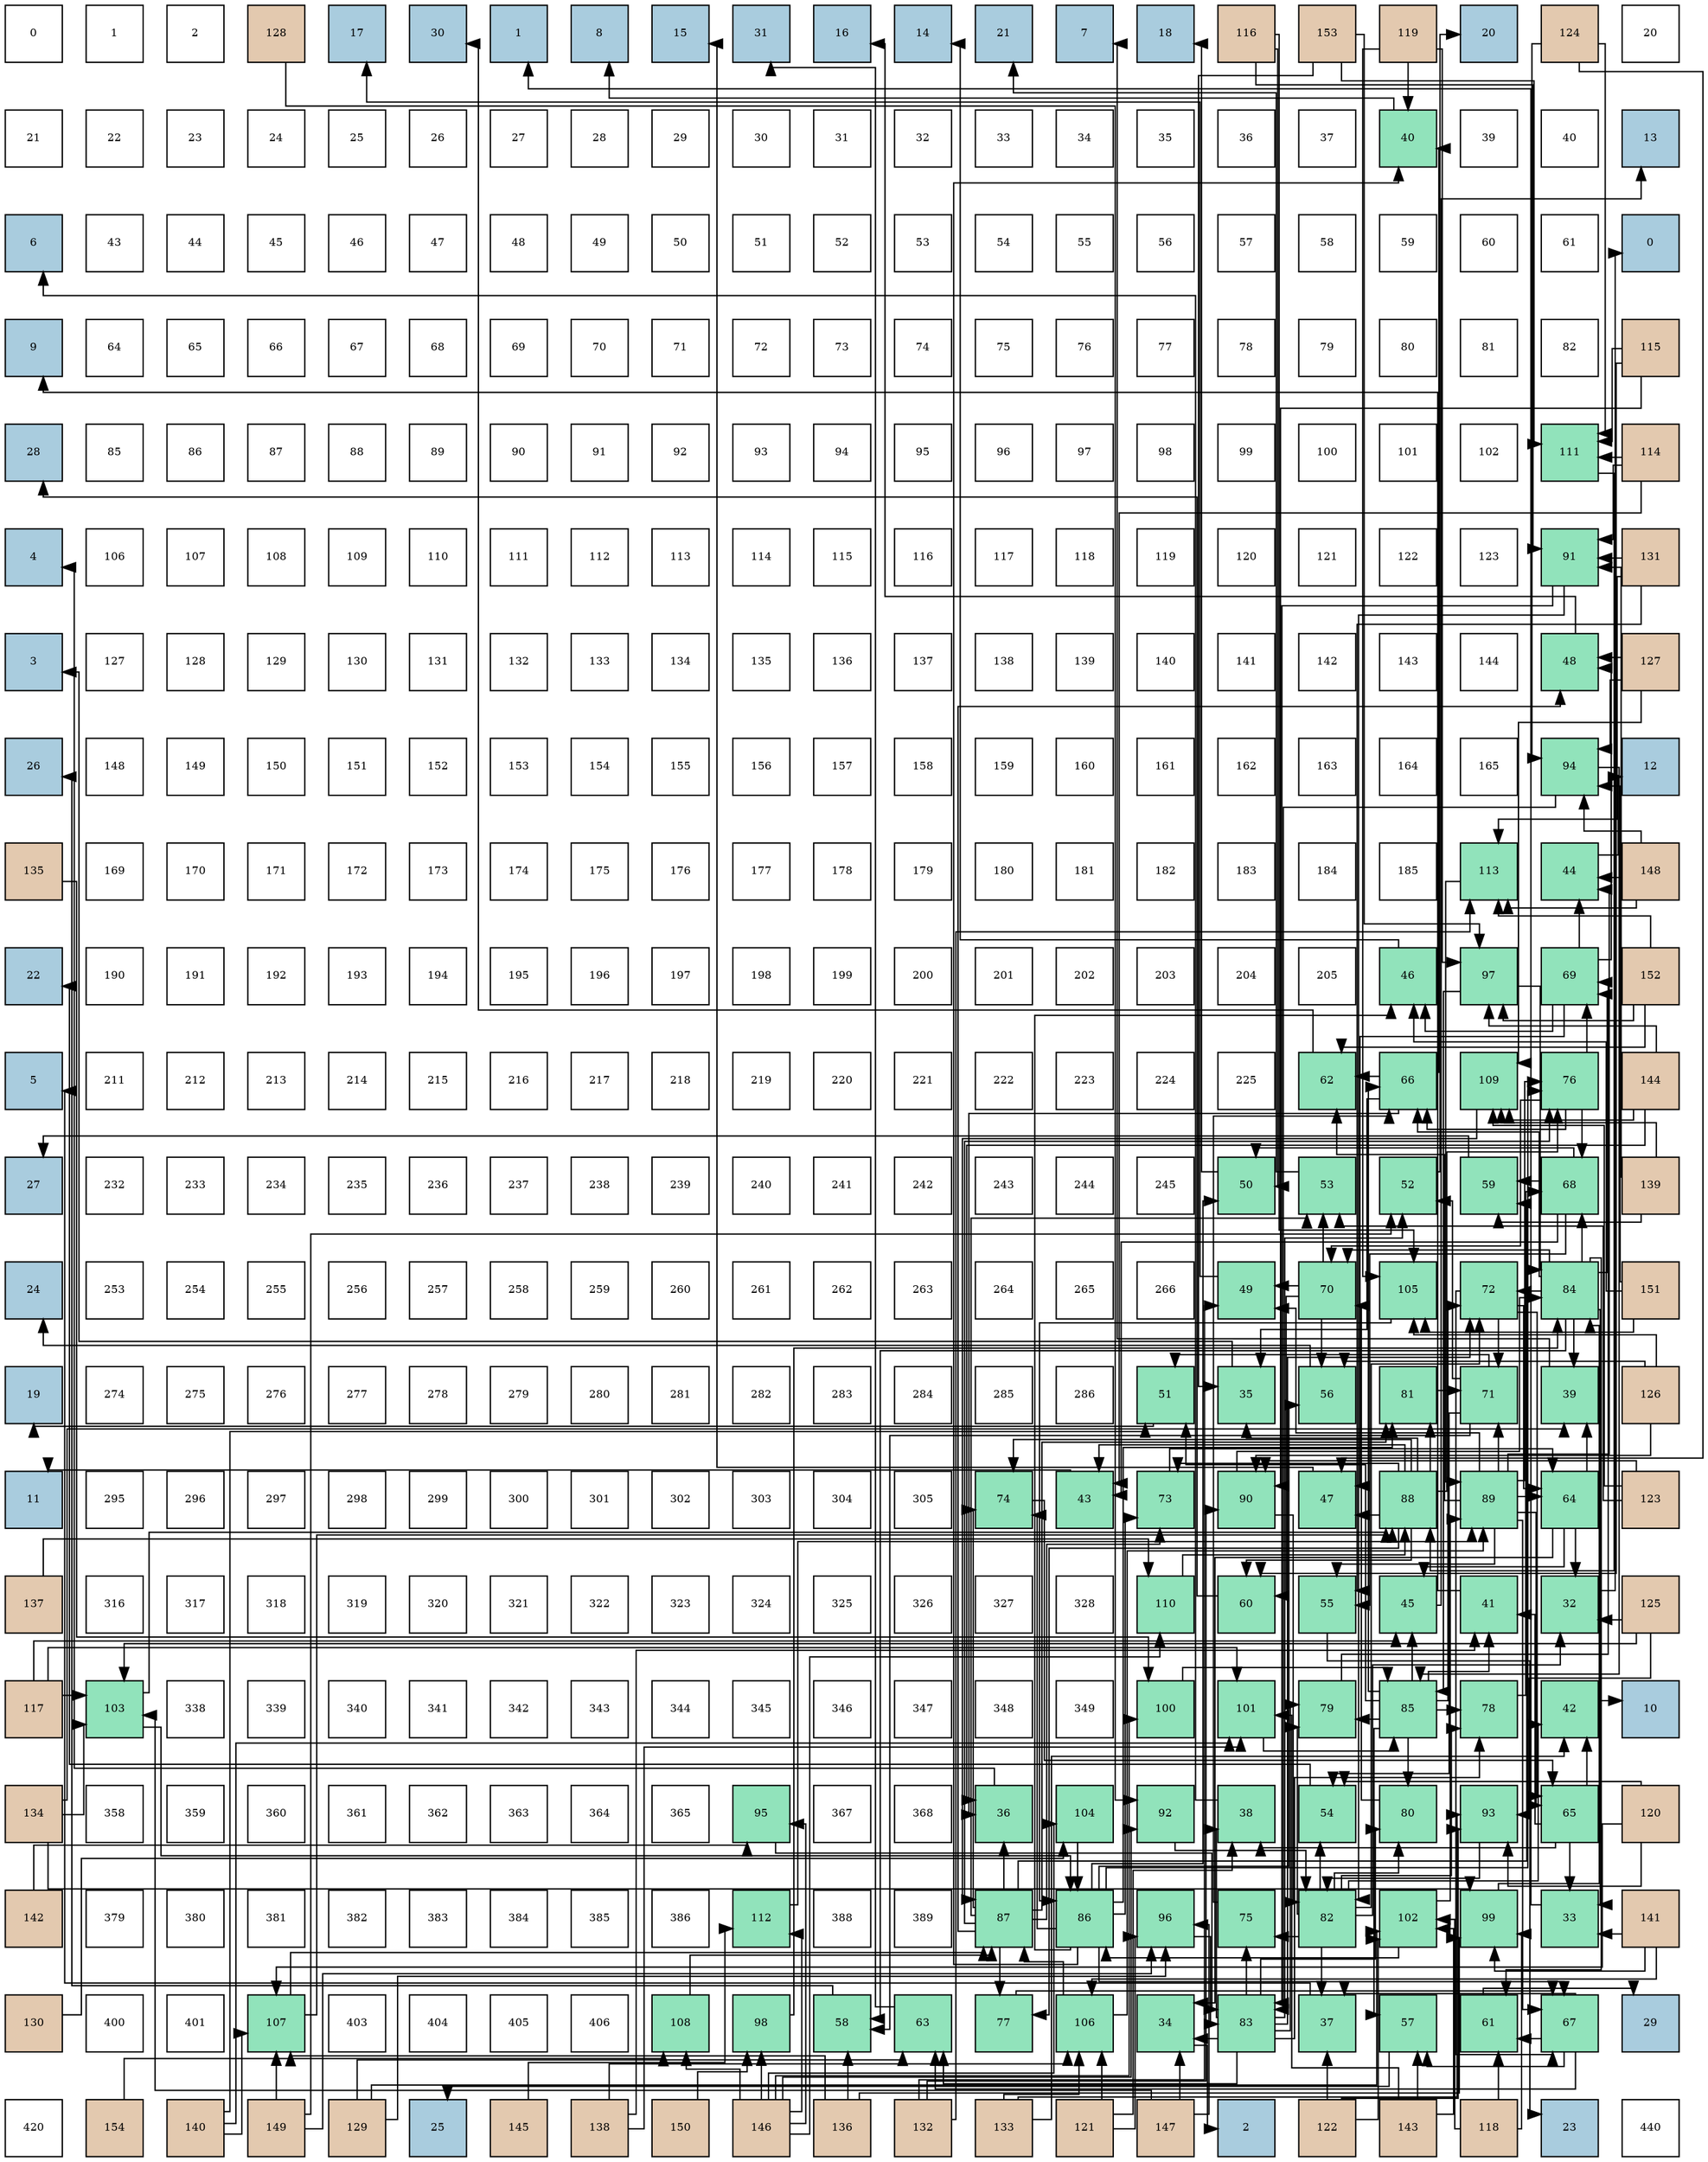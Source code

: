 digraph layout{
 rankdir=TB;
 splines=ortho;
 node [style=filled shape=square fixedsize=true width=0.6];
0[label="0", fontsize=8, fillcolor="#ffffff"];
1[label="1", fontsize=8, fillcolor="#ffffff"];
2[label="2", fontsize=8, fillcolor="#ffffff"];
3[label="128", fontsize=8, fillcolor="#e3c9af"];
4[label="17", fontsize=8, fillcolor="#a9ccde"];
5[label="30", fontsize=8, fillcolor="#a9ccde"];
6[label="1", fontsize=8, fillcolor="#a9ccde"];
7[label="8", fontsize=8, fillcolor="#a9ccde"];
8[label="15", fontsize=8, fillcolor="#a9ccde"];
9[label="31", fontsize=8, fillcolor="#a9ccde"];
10[label="16", fontsize=8, fillcolor="#a9ccde"];
11[label="14", fontsize=8, fillcolor="#a9ccde"];
12[label="21", fontsize=8, fillcolor="#a9ccde"];
13[label="7", fontsize=8, fillcolor="#a9ccde"];
14[label="18", fontsize=8, fillcolor="#a9ccde"];
15[label="116", fontsize=8, fillcolor="#e3c9af"];
16[label="153", fontsize=8, fillcolor="#e3c9af"];
17[label="119", fontsize=8, fillcolor="#e3c9af"];
18[label="20", fontsize=8, fillcolor="#a9ccde"];
19[label="124", fontsize=8, fillcolor="#e3c9af"];
20[label="20", fontsize=8, fillcolor="#ffffff"];
21[label="21", fontsize=8, fillcolor="#ffffff"];
22[label="22", fontsize=8, fillcolor="#ffffff"];
23[label="23", fontsize=8, fillcolor="#ffffff"];
24[label="24", fontsize=8, fillcolor="#ffffff"];
25[label="25", fontsize=8, fillcolor="#ffffff"];
26[label="26", fontsize=8, fillcolor="#ffffff"];
27[label="27", fontsize=8, fillcolor="#ffffff"];
28[label="28", fontsize=8, fillcolor="#ffffff"];
29[label="29", fontsize=8, fillcolor="#ffffff"];
30[label="30", fontsize=8, fillcolor="#ffffff"];
31[label="31", fontsize=8, fillcolor="#ffffff"];
32[label="32", fontsize=8, fillcolor="#ffffff"];
33[label="33", fontsize=8, fillcolor="#ffffff"];
34[label="34", fontsize=8, fillcolor="#ffffff"];
35[label="35", fontsize=8, fillcolor="#ffffff"];
36[label="36", fontsize=8, fillcolor="#ffffff"];
37[label="37", fontsize=8, fillcolor="#ffffff"];
38[label="40", fontsize=8, fillcolor="#91e3bb"];
39[label="39", fontsize=8, fillcolor="#ffffff"];
40[label="40", fontsize=8, fillcolor="#ffffff"];
41[label="13", fontsize=8, fillcolor="#a9ccde"];
42[label="6", fontsize=8, fillcolor="#a9ccde"];
43[label="43", fontsize=8, fillcolor="#ffffff"];
44[label="44", fontsize=8, fillcolor="#ffffff"];
45[label="45", fontsize=8, fillcolor="#ffffff"];
46[label="46", fontsize=8, fillcolor="#ffffff"];
47[label="47", fontsize=8, fillcolor="#ffffff"];
48[label="48", fontsize=8, fillcolor="#ffffff"];
49[label="49", fontsize=8, fillcolor="#ffffff"];
50[label="50", fontsize=8, fillcolor="#ffffff"];
51[label="51", fontsize=8, fillcolor="#ffffff"];
52[label="52", fontsize=8, fillcolor="#ffffff"];
53[label="53", fontsize=8, fillcolor="#ffffff"];
54[label="54", fontsize=8, fillcolor="#ffffff"];
55[label="55", fontsize=8, fillcolor="#ffffff"];
56[label="56", fontsize=8, fillcolor="#ffffff"];
57[label="57", fontsize=8, fillcolor="#ffffff"];
58[label="58", fontsize=8, fillcolor="#ffffff"];
59[label="59", fontsize=8, fillcolor="#ffffff"];
60[label="60", fontsize=8, fillcolor="#ffffff"];
61[label="61", fontsize=8, fillcolor="#ffffff"];
62[label="0", fontsize=8, fillcolor="#a9ccde"];
63[label="9", fontsize=8, fillcolor="#a9ccde"];
64[label="64", fontsize=8, fillcolor="#ffffff"];
65[label="65", fontsize=8, fillcolor="#ffffff"];
66[label="66", fontsize=8, fillcolor="#ffffff"];
67[label="67", fontsize=8, fillcolor="#ffffff"];
68[label="68", fontsize=8, fillcolor="#ffffff"];
69[label="69", fontsize=8, fillcolor="#ffffff"];
70[label="70", fontsize=8, fillcolor="#ffffff"];
71[label="71", fontsize=8, fillcolor="#ffffff"];
72[label="72", fontsize=8, fillcolor="#ffffff"];
73[label="73", fontsize=8, fillcolor="#ffffff"];
74[label="74", fontsize=8, fillcolor="#ffffff"];
75[label="75", fontsize=8, fillcolor="#ffffff"];
76[label="76", fontsize=8, fillcolor="#ffffff"];
77[label="77", fontsize=8, fillcolor="#ffffff"];
78[label="78", fontsize=8, fillcolor="#ffffff"];
79[label="79", fontsize=8, fillcolor="#ffffff"];
80[label="80", fontsize=8, fillcolor="#ffffff"];
81[label="81", fontsize=8, fillcolor="#ffffff"];
82[label="82", fontsize=8, fillcolor="#ffffff"];
83[label="115", fontsize=8, fillcolor="#e3c9af"];
84[label="28", fontsize=8, fillcolor="#a9ccde"];
85[label="85", fontsize=8, fillcolor="#ffffff"];
86[label="86", fontsize=8, fillcolor="#ffffff"];
87[label="87", fontsize=8, fillcolor="#ffffff"];
88[label="88", fontsize=8, fillcolor="#ffffff"];
89[label="89", fontsize=8, fillcolor="#ffffff"];
90[label="90", fontsize=8, fillcolor="#ffffff"];
91[label="91", fontsize=8, fillcolor="#ffffff"];
92[label="92", fontsize=8, fillcolor="#ffffff"];
93[label="93", fontsize=8, fillcolor="#ffffff"];
94[label="94", fontsize=8, fillcolor="#ffffff"];
95[label="95", fontsize=8, fillcolor="#ffffff"];
96[label="96", fontsize=8, fillcolor="#ffffff"];
97[label="97", fontsize=8, fillcolor="#ffffff"];
98[label="98", fontsize=8, fillcolor="#ffffff"];
99[label="99", fontsize=8, fillcolor="#ffffff"];
100[label="100", fontsize=8, fillcolor="#ffffff"];
101[label="101", fontsize=8, fillcolor="#ffffff"];
102[label="102", fontsize=8, fillcolor="#ffffff"];
103[label="111", fontsize=8, fillcolor="#91e3bb"];
104[label="114", fontsize=8, fillcolor="#e3c9af"];
105[label="4", fontsize=8, fillcolor="#a9ccde"];
106[label="106", fontsize=8, fillcolor="#ffffff"];
107[label="107", fontsize=8, fillcolor="#ffffff"];
108[label="108", fontsize=8, fillcolor="#ffffff"];
109[label="109", fontsize=8, fillcolor="#ffffff"];
110[label="110", fontsize=8, fillcolor="#ffffff"];
111[label="111", fontsize=8, fillcolor="#ffffff"];
112[label="112", fontsize=8, fillcolor="#ffffff"];
113[label="113", fontsize=8, fillcolor="#ffffff"];
114[label="114", fontsize=8, fillcolor="#ffffff"];
115[label="115", fontsize=8, fillcolor="#ffffff"];
116[label="116", fontsize=8, fillcolor="#ffffff"];
117[label="117", fontsize=8, fillcolor="#ffffff"];
118[label="118", fontsize=8, fillcolor="#ffffff"];
119[label="119", fontsize=8, fillcolor="#ffffff"];
120[label="120", fontsize=8, fillcolor="#ffffff"];
121[label="121", fontsize=8, fillcolor="#ffffff"];
122[label="122", fontsize=8, fillcolor="#ffffff"];
123[label="123", fontsize=8, fillcolor="#ffffff"];
124[label="91", fontsize=8, fillcolor="#91e3bb"];
125[label="131", fontsize=8, fillcolor="#e3c9af"];
126[label="3", fontsize=8, fillcolor="#a9ccde"];
127[label="127", fontsize=8, fillcolor="#ffffff"];
128[label="128", fontsize=8, fillcolor="#ffffff"];
129[label="129", fontsize=8, fillcolor="#ffffff"];
130[label="130", fontsize=8, fillcolor="#ffffff"];
131[label="131", fontsize=8, fillcolor="#ffffff"];
132[label="132", fontsize=8, fillcolor="#ffffff"];
133[label="133", fontsize=8, fillcolor="#ffffff"];
134[label="134", fontsize=8, fillcolor="#ffffff"];
135[label="135", fontsize=8, fillcolor="#ffffff"];
136[label="136", fontsize=8, fillcolor="#ffffff"];
137[label="137", fontsize=8, fillcolor="#ffffff"];
138[label="138", fontsize=8, fillcolor="#ffffff"];
139[label="139", fontsize=8, fillcolor="#ffffff"];
140[label="140", fontsize=8, fillcolor="#ffffff"];
141[label="141", fontsize=8, fillcolor="#ffffff"];
142[label="142", fontsize=8, fillcolor="#ffffff"];
143[label="143", fontsize=8, fillcolor="#ffffff"];
144[label="144", fontsize=8, fillcolor="#ffffff"];
145[label="48", fontsize=8, fillcolor="#91e3bb"];
146[label="127", fontsize=8, fillcolor="#e3c9af"];
147[label="26", fontsize=8, fillcolor="#a9ccde"];
148[label="148", fontsize=8, fillcolor="#ffffff"];
149[label="149", fontsize=8, fillcolor="#ffffff"];
150[label="150", fontsize=8, fillcolor="#ffffff"];
151[label="151", fontsize=8, fillcolor="#ffffff"];
152[label="152", fontsize=8, fillcolor="#ffffff"];
153[label="153", fontsize=8, fillcolor="#ffffff"];
154[label="154", fontsize=8, fillcolor="#ffffff"];
155[label="155", fontsize=8, fillcolor="#ffffff"];
156[label="156", fontsize=8, fillcolor="#ffffff"];
157[label="157", fontsize=8, fillcolor="#ffffff"];
158[label="158", fontsize=8, fillcolor="#ffffff"];
159[label="159", fontsize=8, fillcolor="#ffffff"];
160[label="160", fontsize=8, fillcolor="#ffffff"];
161[label="161", fontsize=8, fillcolor="#ffffff"];
162[label="162", fontsize=8, fillcolor="#ffffff"];
163[label="163", fontsize=8, fillcolor="#ffffff"];
164[label="164", fontsize=8, fillcolor="#ffffff"];
165[label="165", fontsize=8, fillcolor="#ffffff"];
166[label="94", fontsize=8, fillcolor="#91e3bb"];
167[label="12", fontsize=8, fillcolor="#a9ccde"];
168[label="135", fontsize=8, fillcolor="#e3c9af"];
169[label="169", fontsize=8, fillcolor="#ffffff"];
170[label="170", fontsize=8, fillcolor="#ffffff"];
171[label="171", fontsize=8, fillcolor="#ffffff"];
172[label="172", fontsize=8, fillcolor="#ffffff"];
173[label="173", fontsize=8, fillcolor="#ffffff"];
174[label="174", fontsize=8, fillcolor="#ffffff"];
175[label="175", fontsize=8, fillcolor="#ffffff"];
176[label="176", fontsize=8, fillcolor="#ffffff"];
177[label="177", fontsize=8, fillcolor="#ffffff"];
178[label="178", fontsize=8, fillcolor="#ffffff"];
179[label="179", fontsize=8, fillcolor="#ffffff"];
180[label="180", fontsize=8, fillcolor="#ffffff"];
181[label="181", fontsize=8, fillcolor="#ffffff"];
182[label="182", fontsize=8, fillcolor="#ffffff"];
183[label="183", fontsize=8, fillcolor="#ffffff"];
184[label="184", fontsize=8, fillcolor="#ffffff"];
185[label="185", fontsize=8, fillcolor="#ffffff"];
186[label="113", fontsize=8, fillcolor="#91e3bb"];
187[label="44", fontsize=8, fillcolor="#91e3bb"];
188[label="148", fontsize=8, fillcolor="#e3c9af"];
189[label="22", fontsize=8, fillcolor="#a9ccde"];
190[label="190", fontsize=8, fillcolor="#ffffff"];
191[label="191", fontsize=8, fillcolor="#ffffff"];
192[label="192", fontsize=8, fillcolor="#ffffff"];
193[label="193", fontsize=8, fillcolor="#ffffff"];
194[label="194", fontsize=8, fillcolor="#ffffff"];
195[label="195", fontsize=8, fillcolor="#ffffff"];
196[label="196", fontsize=8, fillcolor="#ffffff"];
197[label="197", fontsize=8, fillcolor="#ffffff"];
198[label="198", fontsize=8, fillcolor="#ffffff"];
199[label="199", fontsize=8, fillcolor="#ffffff"];
200[label="200", fontsize=8, fillcolor="#ffffff"];
201[label="201", fontsize=8, fillcolor="#ffffff"];
202[label="202", fontsize=8, fillcolor="#ffffff"];
203[label="203", fontsize=8, fillcolor="#ffffff"];
204[label="204", fontsize=8, fillcolor="#ffffff"];
205[label="205", fontsize=8, fillcolor="#ffffff"];
206[label="46", fontsize=8, fillcolor="#91e3bb"];
207[label="97", fontsize=8, fillcolor="#91e3bb"];
208[label="69", fontsize=8, fillcolor="#91e3bb"];
209[label="152", fontsize=8, fillcolor="#e3c9af"];
210[label="5", fontsize=8, fillcolor="#a9ccde"];
211[label="211", fontsize=8, fillcolor="#ffffff"];
212[label="212", fontsize=8, fillcolor="#ffffff"];
213[label="213", fontsize=8, fillcolor="#ffffff"];
214[label="214", fontsize=8, fillcolor="#ffffff"];
215[label="215", fontsize=8, fillcolor="#ffffff"];
216[label="216", fontsize=8, fillcolor="#ffffff"];
217[label="217", fontsize=8, fillcolor="#ffffff"];
218[label="218", fontsize=8, fillcolor="#ffffff"];
219[label="219", fontsize=8, fillcolor="#ffffff"];
220[label="220", fontsize=8, fillcolor="#ffffff"];
221[label="221", fontsize=8, fillcolor="#ffffff"];
222[label="222", fontsize=8, fillcolor="#ffffff"];
223[label="223", fontsize=8, fillcolor="#ffffff"];
224[label="224", fontsize=8, fillcolor="#ffffff"];
225[label="225", fontsize=8, fillcolor="#ffffff"];
226[label="62", fontsize=8, fillcolor="#91e3bb"];
227[label="66", fontsize=8, fillcolor="#91e3bb"];
228[label="109", fontsize=8, fillcolor="#91e3bb"];
229[label="76", fontsize=8, fillcolor="#91e3bb"];
230[label="144", fontsize=8, fillcolor="#e3c9af"];
231[label="27", fontsize=8, fillcolor="#a9ccde"];
232[label="232", fontsize=8, fillcolor="#ffffff"];
233[label="233", fontsize=8, fillcolor="#ffffff"];
234[label="234", fontsize=8, fillcolor="#ffffff"];
235[label="235", fontsize=8, fillcolor="#ffffff"];
236[label="236", fontsize=8, fillcolor="#ffffff"];
237[label="237", fontsize=8, fillcolor="#ffffff"];
238[label="238", fontsize=8, fillcolor="#ffffff"];
239[label="239", fontsize=8, fillcolor="#ffffff"];
240[label="240", fontsize=8, fillcolor="#ffffff"];
241[label="241", fontsize=8, fillcolor="#ffffff"];
242[label="242", fontsize=8, fillcolor="#ffffff"];
243[label="243", fontsize=8, fillcolor="#ffffff"];
244[label="244", fontsize=8, fillcolor="#ffffff"];
245[label="245", fontsize=8, fillcolor="#ffffff"];
246[label="50", fontsize=8, fillcolor="#91e3bb"];
247[label="53", fontsize=8, fillcolor="#91e3bb"];
248[label="52", fontsize=8, fillcolor="#91e3bb"];
249[label="59", fontsize=8, fillcolor="#91e3bb"];
250[label="68", fontsize=8, fillcolor="#91e3bb"];
251[label="139", fontsize=8, fillcolor="#e3c9af"];
252[label="24", fontsize=8, fillcolor="#a9ccde"];
253[label="253", fontsize=8, fillcolor="#ffffff"];
254[label="254", fontsize=8, fillcolor="#ffffff"];
255[label="255", fontsize=8, fillcolor="#ffffff"];
256[label="256", fontsize=8, fillcolor="#ffffff"];
257[label="257", fontsize=8, fillcolor="#ffffff"];
258[label="258", fontsize=8, fillcolor="#ffffff"];
259[label="259", fontsize=8, fillcolor="#ffffff"];
260[label="260", fontsize=8, fillcolor="#ffffff"];
261[label="261", fontsize=8, fillcolor="#ffffff"];
262[label="262", fontsize=8, fillcolor="#ffffff"];
263[label="263", fontsize=8, fillcolor="#ffffff"];
264[label="264", fontsize=8, fillcolor="#ffffff"];
265[label="265", fontsize=8, fillcolor="#ffffff"];
266[label="266", fontsize=8, fillcolor="#ffffff"];
267[label="49", fontsize=8, fillcolor="#91e3bb"];
268[label="70", fontsize=8, fillcolor="#91e3bb"];
269[label="105", fontsize=8, fillcolor="#91e3bb"];
270[label="72", fontsize=8, fillcolor="#91e3bb"];
271[label="84", fontsize=8, fillcolor="#91e3bb"];
272[label="151", fontsize=8, fillcolor="#e3c9af"];
273[label="19", fontsize=8, fillcolor="#a9ccde"];
274[label="274", fontsize=8, fillcolor="#ffffff"];
275[label="275", fontsize=8, fillcolor="#ffffff"];
276[label="276", fontsize=8, fillcolor="#ffffff"];
277[label="277", fontsize=8, fillcolor="#ffffff"];
278[label="278", fontsize=8, fillcolor="#ffffff"];
279[label="279", fontsize=8, fillcolor="#ffffff"];
280[label="280", fontsize=8, fillcolor="#ffffff"];
281[label="281", fontsize=8, fillcolor="#ffffff"];
282[label="282", fontsize=8, fillcolor="#ffffff"];
283[label="283", fontsize=8, fillcolor="#ffffff"];
284[label="284", fontsize=8, fillcolor="#ffffff"];
285[label="285", fontsize=8, fillcolor="#ffffff"];
286[label="286", fontsize=8, fillcolor="#ffffff"];
287[label="51", fontsize=8, fillcolor="#91e3bb"];
288[label="35", fontsize=8, fillcolor="#91e3bb"];
289[label="56", fontsize=8, fillcolor="#91e3bb"];
290[label="81", fontsize=8, fillcolor="#91e3bb"];
291[label="71", fontsize=8, fillcolor="#91e3bb"];
292[label="39", fontsize=8, fillcolor="#91e3bb"];
293[label="126", fontsize=8, fillcolor="#e3c9af"];
294[label="11", fontsize=8, fillcolor="#a9ccde"];
295[label="295", fontsize=8, fillcolor="#ffffff"];
296[label="296", fontsize=8, fillcolor="#ffffff"];
297[label="297", fontsize=8, fillcolor="#ffffff"];
298[label="298", fontsize=8, fillcolor="#ffffff"];
299[label="299", fontsize=8, fillcolor="#ffffff"];
300[label="300", fontsize=8, fillcolor="#ffffff"];
301[label="301", fontsize=8, fillcolor="#ffffff"];
302[label="302", fontsize=8, fillcolor="#ffffff"];
303[label="303", fontsize=8, fillcolor="#ffffff"];
304[label="304", fontsize=8, fillcolor="#ffffff"];
305[label="305", fontsize=8, fillcolor="#ffffff"];
306[label="74", fontsize=8, fillcolor="#91e3bb"];
307[label="43", fontsize=8, fillcolor="#91e3bb"];
308[label="73", fontsize=8, fillcolor="#91e3bb"];
309[label="90", fontsize=8, fillcolor="#91e3bb"];
310[label="47", fontsize=8, fillcolor="#91e3bb"];
311[label="88", fontsize=8, fillcolor="#91e3bb"];
312[label="89", fontsize=8, fillcolor="#91e3bb"];
313[label="64", fontsize=8, fillcolor="#91e3bb"];
314[label="123", fontsize=8, fillcolor="#e3c9af"];
315[label="137", fontsize=8, fillcolor="#e3c9af"];
316[label="316", fontsize=8, fillcolor="#ffffff"];
317[label="317", fontsize=8, fillcolor="#ffffff"];
318[label="318", fontsize=8, fillcolor="#ffffff"];
319[label="319", fontsize=8, fillcolor="#ffffff"];
320[label="320", fontsize=8, fillcolor="#ffffff"];
321[label="321", fontsize=8, fillcolor="#ffffff"];
322[label="322", fontsize=8, fillcolor="#ffffff"];
323[label="323", fontsize=8, fillcolor="#ffffff"];
324[label="324", fontsize=8, fillcolor="#ffffff"];
325[label="325", fontsize=8, fillcolor="#ffffff"];
326[label="326", fontsize=8, fillcolor="#ffffff"];
327[label="327", fontsize=8, fillcolor="#ffffff"];
328[label="328", fontsize=8, fillcolor="#ffffff"];
329[label="110", fontsize=8, fillcolor="#91e3bb"];
330[label="60", fontsize=8, fillcolor="#91e3bb"];
331[label="55", fontsize=8, fillcolor="#91e3bb"];
332[label="45", fontsize=8, fillcolor="#91e3bb"];
333[label="41", fontsize=8, fillcolor="#91e3bb"];
334[label="32", fontsize=8, fillcolor="#91e3bb"];
335[label="125", fontsize=8, fillcolor="#e3c9af"];
336[label="117", fontsize=8, fillcolor="#e3c9af"];
337[label="103", fontsize=8, fillcolor="#91e3bb"];
338[label="338", fontsize=8, fillcolor="#ffffff"];
339[label="339", fontsize=8, fillcolor="#ffffff"];
340[label="340", fontsize=8, fillcolor="#ffffff"];
341[label="341", fontsize=8, fillcolor="#ffffff"];
342[label="342", fontsize=8, fillcolor="#ffffff"];
343[label="343", fontsize=8, fillcolor="#ffffff"];
344[label="344", fontsize=8, fillcolor="#ffffff"];
345[label="345", fontsize=8, fillcolor="#ffffff"];
346[label="346", fontsize=8, fillcolor="#ffffff"];
347[label="347", fontsize=8, fillcolor="#ffffff"];
348[label="348", fontsize=8, fillcolor="#ffffff"];
349[label="349", fontsize=8, fillcolor="#ffffff"];
350[label="100", fontsize=8, fillcolor="#91e3bb"];
351[label="101", fontsize=8, fillcolor="#91e3bb"];
352[label="79", fontsize=8, fillcolor="#91e3bb"];
353[label="85", fontsize=8, fillcolor="#91e3bb"];
354[label="78", fontsize=8, fillcolor="#91e3bb"];
355[label="42", fontsize=8, fillcolor="#91e3bb"];
356[label="10", fontsize=8, fillcolor="#a9ccde"];
357[label="134", fontsize=8, fillcolor="#e3c9af"];
358[label="358", fontsize=8, fillcolor="#ffffff"];
359[label="359", fontsize=8, fillcolor="#ffffff"];
360[label="360", fontsize=8, fillcolor="#ffffff"];
361[label="361", fontsize=8, fillcolor="#ffffff"];
362[label="362", fontsize=8, fillcolor="#ffffff"];
363[label="363", fontsize=8, fillcolor="#ffffff"];
364[label="364", fontsize=8, fillcolor="#ffffff"];
365[label="365", fontsize=8, fillcolor="#ffffff"];
366[label="95", fontsize=8, fillcolor="#91e3bb"];
367[label="367", fontsize=8, fillcolor="#ffffff"];
368[label="368", fontsize=8, fillcolor="#ffffff"];
369[label="36", fontsize=8, fillcolor="#91e3bb"];
370[label="104", fontsize=8, fillcolor="#91e3bb"];
371[label="92", fontsize=8, fillcolor="#91e3bb"];
372[label="38", fontsize=8, fillcolor="#91e3bb"];
373[label="54", fontsize=8, fillcolor="#91e3bb"];
374[label="80", fontsize=8, fillcolor="#91e3bb"];
375[label="93", fontsize=8, fillcolor="#91e3bb"];
376[label="65", fontsize=8, fillcolor="#91e3bb"];
377[label="120", fontsize=8, fillcolor="#e3c9af"];
378[label="142", fontsize=8, fillcolor="#e3c9af"];
379[label="379", fontsize=8, fillcolor="#ffffff"];
380[label="380", fontsize=8, fillcolor="#ffffff"];
381[label="381", fontsize=8, fillcolor="#ffffff"];
382[label="382", fontsize=8, fillcolor="#ffffff"];
383[label="383", fontsize=8, fillcolor="#ffffff"];
384[label="384", fontsize=8, fillcolor="#ffffff"];
385[label="385", fontsize=8, fillcolor="#ffffff"];
386[label="386", fontsize=8, fillcolor="#ffffff"];
387[label="112", fontsize=8, fillcolor="#91e3bb"];
388[label="388", fontsize=8, fillcolor="#ffffff"];
389[label="389", fontsize=8, fillcolor="#ffffff"];
390[label="87", fontsize=8, fillcolor="#91e3bb"];
391[label="86", fontsize=8, fillcolor="#91e3bb"];
392[label="96", fontsize=8, fillcolor="#91e3bb"];
393[label="75", fontsize=8, fillcolor="#91e3bb"];
394[label="82", fontsize=8, fillcolor="#91e3bb"];
395[label="102", fontsize=8, fillcolor="#91e3bb"];
396[label="99", fontsize=8, fillcolor="#91e3bb"];
397[label="33", fontsize=8, fillcolor="#91e3bb"];
398[label="141", fontsize=8, fillcolor="#e3c9af"];
399[label="130", fontsize=8, fillcolor="#e3c9af"];
400[label="400", fontsize=8, fillcolor="#ffffff"];
401[label="401", fontsize=8, fillcolor="#ffffff"];
402[label="107", fontsize=8, fillcolor="#91e3bb"];
403[label="403", fontsize=8, fillcolor="#ffffff"];
404[label="404", fontsize=8, fillcolor="#ffffff"];
405[label="405", fontsize=8, fillcolor="#ffffff"];
406[label="406", fontsize=8, fillcolor="#ffffff"];
407[label="108", fontsize=8, fillcolor="#91e3bb"];
408[label="98", fontsize=8, fillcolor="#91e3bb"];
409[label="58", fontsize=8, fillcolor="#91e3bb"];
410[label="63", fontsize=8, fillcolor="#91e3bb"];
411[label="77", fontsize=8, fillcolor="#91e3bb"];
412[label="106", fontsize=8, fillcolor="#91e3bb"];
413[label="34", fontsize=8, fillcolor="#91e3bb"];
414[label="83", fontsize=8, fillcolor="#91e3bb"];
415[label="37", fontsize=8, fillcolor="#91e3bb"];
416[label="57", fontsize=8, fillcolor="#91e3bb"];
417[label="61", fontsize=8, fillcolor="#91e3bb"];
418[label="67", fontsize=8, fillcolor="#91e3bb"];
419[label="29", fontsize=8, fillcolor="#a9ccde"];
420[label="420", fontsize=8, fillcolor="#ffffff"];
421[label="154", fontsize=8, fillcolor="#e3c9af"];
422[label="140", fontsize=8, fillcolor="#e3c9af"];
423[label="149", fontsize=8, fillcolor="#e3c9af"];
424[label="129", fontsize=8, fillcolor="#e3c9af"];
425[label="25", fontsize=8, fillcolor="#a9ccde"];
426[label="145", fontsize=8, fillcolor="#e3c9af"];
427[label="138", fontsize=8, fillcolor="#e3c9af"];
428[label="150", fontsize=8, fillcolor="#e3c9af"];
429[label="146", fontsize=8, fillcolor="#e3c9af"];
430[label="136", fontsize=8, fillcolor="#e3c9af"];
431[label="132", fontsize=8, fillcolor="#e3c9af"];
432[label="133", fontsize=8, fillcolor="#e3c9af"];
433[label="121", fontsize=8, fillcolor="#e3c9af"];
434[label="147", fontsize=8, fillcolor="#e3c9af"];
435[label="2", fontsize=8, fillcolor="#a9ccde"];
436[label="122", fontsize=8, fillcolor="#e3c9af"];
437[label="143", fontsize=8, fillcolor="#e3c9af"];
438[label="118", fontsize=8, fillcolor="#e3c9af"];
439[label="23", fontsize=8, fillcolor="#a9ccde"];
440[label="440", fontsize=8, fillcolor="#ffffff"];
edge [constraint=false, style=vis];334 -> 62;
397 -> 6;
413 -> 435;
288 -> 126;
369 -> 105;
415 -> 210;
372 -> 42;
292 -> 13;
38 -> 7;
333 -> 63;
355 -> 356;
307 -> 294;
187 -> 167;
332 -> 41;
206 -> 11;
310 -> 8;
145 -> 10;
267 -> 4;
246 -> 14;
287 -> 273;
248 -> 18;
247 -> 12;
373 -> 189;
331 -> 439;
289 -> 252;
416 -> 425;
409 -> 147;
249 -> 231;
330 -> 84;
417 -> 419;
226 -> 5;
410 -> 9;
313 -> 334;
313 -> 413;
313 -> 292;
313 -> 332;
376 -> 397;
376 -> 372;
376 -> 333;
376 -> 355;
227 -> 288;
227 -> 369;
227 -> 38;
227 -> 226;
418 -> 415;
418 -> 416;
418 -> 417;
418 -> 410;
250 -> 307;
250 -> 246;
250 -> 331;
250 -> 249;
208 -> 187;
208 -> 206;
208 -> 310;
208 -> 145;
268 -> 267;
268 -> 247;
268 -> 289;
268 -> 330;
291 -> 287;
291 -> 248;
291 -> 373;
291 -> 409;
270 -> 313;
270 -> 376;
270 -> 418;
270 -> 291;
308 -> 313;
306 -> 376;
393 -> 227;
229 -> 227;
229 -> 250;
229 -> 208;
229 -> 268;
411 -> 418;
354 -> 250;
352 -> 208;
374 -> 268;
290 -> 291;
394 -> 334;
394 -> 415;
394 -> 355;
394 -> 373;
394 -> 270;
394 -> 393;
394 -> 354;
394 -> 352;
394 -> 374;
414 -> 413;
414 -> 372;
414 -> 248;
414 -> 410;
414 -> 270;
414 -> 393;
414 -> 354;
414 -> 352;
414 -> 374;
271 -> 397;
271 -> 292;
271 -> 409;
271 -> 417;
271 -> 227;
271 -> 250;
271 -> 208;
271 -> 268;
271 -> 270;
353 -> 333;
353 -> 332;
353 -> 287;
353 -> 416;
353 -> 227;
353 -> 270;
353 -> 354;
353 -> 352;
353 -> 374;
391 -> 38;
391 -> 206;
391 -> 246;
391 -> 289;
391 -> 418;
391 -> 308;
391 -> 306;
391 -> 229;
391 -> 290;
390 -> 369;
390 -> 145;
390 -> 247;
390 -> 249;
390 -> 308;
390 -> 306;
390 -> 229;
390 -> 411;
390 -> 290;
311 -> 288;
311 -> 307;
311 -> 310;
311 -> 330;
311 -> 308;
311 -> 306;
311 -> 229;
311 -> 411;
311 -> 290;
312 -> 187;
312 -> 267;
312 -> 331;
312 -> 226;
312 -> 313;
312 -> 376;
312 -> 418;
312 -> 291;
312 -> 229;
309 -> 394;
309 -> 271;
124 -> 394;
124 -> 414;
371 -> 394;
375 -> 394;
166 -> 414;
166 -> 353;
366 -> 414;
392 -> 414;
207 -> 271;
207 -> 353;
408 -> 271;
396 -> 271;
350 -> 353;
351 -> 353;
395 -> 391;
395 -> 312;
337 -> 391;
337 -> 311;
370 -> 391;
269 -> 391;
412 -> 390;
412 -> 312;
402 -> 390;
402 -> 311;
407 -> 390;
228 -> 390;
329 -> 311;
103 -> 311;
387 -> 312;
186 -> 312;
104 -> 307;
104 -> 124;
104 -> 103;
83 -> 330;
83 -> 309;
83 -> 103;
15 -> 246;
15 -> 124;
15 -> 269;
336 -> 332;
336 -> 351;
336 -> 337;
438 -> 417;
438 -> 396;
438 -> 395;
17 -> 38;
17 -> 207;
17 -> 269;
377 -> 373;
377 -> 375;
377 -> 402;
433 -> 372;
433 -> 392;
433 -> 412;
436 -> 415;
436 -> 375;
436 -> 395;
314 -> 247;
314 -> 309;
314 -> 228;
19 -> 310;
19 -> 166;
19 -> 103;
335 -> 334;
335 -> 375;
335 -> 337;
293 -> 289;
293 -> 309;
293 -> 269;
146 -> 145;
146 -> 166;
146 -> 228;
3 -> 371;
424 -> 410;
424 -> 392;
424 -> 395;
399 -> 370;
125 -> 331;
125 -> 124;
125 -> 186;
431 -> 267;
431 -> 309;
431 -> 186;
432 -> 355;
432 -> 375;
432 -> 412;
357 -> 292;
357 -> 396;
357 -> 337;
168 -> 350;
430 -> 409;
430 -> 396;
430 -> 402;
315 -> 329;
427 -> 333;
427 -> 351;
427 -> 412;
251 -> 249;
251 -> 124;
251 -> 228;
422 -> 287;
422 -> 351;
422 -> 402;
398 -> 397;
398 -> 396;
398 -> 412;
378 -> 366;
437 -> 416;
437 -> 351;
437 -> 395;
230 -> 369;
230 -> 207;
230 -> 228;
426 -> 387;
429 -> 371;
429 -> 366;
429 -> 408;
429 -> 350;
429 -> 370;
429 -> 407;
429 -> 329;
429 -> 387;
434 -> 413;
434 -> 392;
434 -> 337;
188 -> 187;
188 -> 166;
188 -> 186;
423 -> 248;
423 -> 392;
423 -> 402;
428 -> 408;
272 -> 206;
272 -> 166;
272 -> 269;
209 -> 226;
209 -> 207;
209 -> 186;
16 -> 288;
16 -> 207;
16 -> 103;
421 -> 407;
edge [constraint=true, style=invis];
0 -> 21 -> 42 -> 63 -> 84 -> 105 -> 126 -> 147 -> 168 -> 189 -> 210 -> 231 -> 252 -> 273 -> 294 -> 315 -> 336 -> 357 -> 378 -> 399 -> 420;
1 -> 22 -> 43 -> 64 -> 85 -> 106 -> 127 -> 148 -> 169 -> 190 -> 211 -> 232 -> 253 -> 274 -> 295 -> 316 -> 337 -> 358 -> 379 -> 400 -> 421;
2 -> 23 -> 44 -> 65 -> 86 -> 107 -> 128 -> 149 -> 170 -> 191 -> 212 -> 233 -> 254 -> 275 -> 296 -> 317 -> 338 -> 359 -> 380 -> 401 -> 422;
3 -> 24 -> 45 -> 66 -> 87 -> 108 -> 129 -> 150 -> 171 -> 192 -> 213 -> 234 -> 255 -> 276 -> 297 -> 318 -> 339 -> 360 -> 381 -> 402 -> 423;
4 -> 25 -> 46 -> 67 -> 88 -> 109 -> 130 -> 151 -> 172 -> 193 -> 214 -> 235 -> 256 -> 277 -> 298 -> 319 -> 340 -> 361 -> 382 -> 403 -> 424;
5 -> 26 -> 47 -> 68 -> 89 -> 110 -> 131 -> 152 -> 173 -> 194 -> 215 -> 236 -> 257 -> 278 -> 299 -> 320 -> 341 -> 362 -> 383 -> 404 -> 425;
6 -> 27 -> 48 -> 69 -> 90 -> 111 -> 132 -> 153 -> 174 -> 195 -> 216 -> 237 -> 258 -> 279 -> 300 -> 321 -> 342 -> 363 -> 384 -> 405 -> 426;
7 -> 28 -> 49 -> 70 -> 91 -> 112 -> 133 -> 154 -> 175 -> 196 -> 217 -> 238 -> 259 -> 280 -> 301 -> 322 -> 343 -> 364 -> 385 -> 406 -> 427;
8 -> 29 -> 50 -> 71 -> 92 -> 113 -> 134 -> 155 -> 176 -> 197 -> 218 -> 239 -> 260 -> 281 -> 302 -> 323 -> 344 -> 365 -> 386 -> 407 -> 428;
9 -> 30 -> 51 -> 72 -> 93 -> 114 -> 135 -> 156 -> 177 -> 198 -> 219 -> 240 -> 261 -> 282 -> 303 -> 324 -> 345 -> 366 -> 387 -> 408 -> 429;
10 -> 31 -> 52 -> 73 -> 94 -> 115 -> 136 -> 157 -> 178 -> 199 -> 220 -> 241 -> 262 -> 283 -> 304 -> 325 -> 346 -> 367 -> 388 -> 409 -> 430;
11 -> 32 -> 53 -> 74 -> 95 -> 116 -> 137 -> 158 -> 179 -> 200 -> 221 -> 242 -> 263 -> 284 -> 305 -> 326 -> 347 -> 368 -> 389 -> 410 -> 431;
12 -> 33 -> 54 -> 75 -> 96 -> 117 -> 138 -> 159 -> 180 -> 201 -> 222 -> 243 -> 264 -> 285 -> 306 -> 327 -> 348 -> 369 -> 390 -> 411 -> 432;
13 -> 34 -> 55 -> 76 -> 97 -> 118 -> 139 -> 160 -> 181 -> 202 -> 223 -> 244 -> 265 -> 286 -> 307 -> 328 -> 349 -> 370 -> 391 -> 412 -> 433;
14 -> 35 -> 56 -> 77 -> 98 -> 119 -> 140 -> 161 -> 182 -> 203 -> 224 -> 245 -> 266 -> 287 -> 308 -> 329 -> 350 -> 371 -> 392 -> 413 -> 434;
15 -> 36 -> 57 -> 78 -> 99 -> 120 -> 141 -> 162 -> 183 -> 204 -> 225 -> 246 -> 267 -> 288 -> 309 -> 330 -> 351 -> 372 -> 393 -> 414 -> 435;
16 -> 37 -> 58 -> 79 -> 100 -> 121 -> 142 -> 163 -> 184 -> 205 -> 226 -> 247 -> 268 -> 289 -> 310 -> 331 -> 352 -> 373 -> 394 -> 415 -> 436;
17 -> 38 -> 59 -> 80 -> 101 -> 122 -> 143 -> 164 -> 185 -> 206 -> 227 -> 248 -> 269 -> 290 -> 311 -> 332 -> 353 -> 374 -> 395 -> 416 -> 437;
18 -> 39 -> 60 -> 81 -> 102 -> 123 -> 144 -> 165 -> 186 -> 207 -> 228 -> 249 -> 270 -> 291 -> 312 -> 333 -> 354 -> 375 -> 396 -> 417 -> 438;
19 -> 40 -> 61 -> 82 -> 103 -> 124 -> 145 -> 166 -> 187 -> 208 -> 229 -> 250 -> 271 -> 292 -> 313 -> 334 -> 355 -> 376 -> 397 -> 418 -> 439;
20 -> 41 -> 62 -> 83 -> 104 -> 125 -> 146 -> 167 -> 188 -> 209 -> 230 -> 251 -> 272 -> 293 -> 314 -> 335 -> 356 -> 377 -> 398 -> 419 -> 440;
rank = same {0 -> 1 -> 2 -> 3 -> 4 -> 5 -> 6 -> 7 -> 8 -> 9 -> 10 -> 11 -> 12 -> 13 -> 14 -> 15 -> 16 -> 17 -> 18 -> 19 -> 20};
rank = same {21 -> 22 -> 23 -> 24 -> 25 -> 26 -> 27 -> 28 -> 29 -> 30 -> 31 -> 32 -> 33 -> 34 -> 35 -> 36 -> 37 -> 38 -> 39 -> 40 -> 41};
rank = same {42 -> 43 -> 44 -> 45 -> 46 -> 47 -> 48 -> 49 -> 50 -> 51 -> 52 -> 53 -> 54 -> 55 -> 56 -> 57 -> 58 -> 59 -> 60 -> 61 -> 62};
rank = same {63 -> 64 -> 65 -> 66 -> 67 -> 68 -> 69 -> 70 -> 71 -> 72 -> 73 -> 74 -> 75 -> 76 -> 77 -> 78 -> 79 -> 80 -> 81 -> 82 -> 83};
rank = same {84 -> 85 -> 86 -> 87 -> 88 -> 89 -> 90 -> 91 -> 92 -> 93 -> 94 -> 95 -> 96 -> 97 -> 98 -> 99 -> 100 -> 101 -> 102 -> 103 -> 104};
rank = same {105 -> 106 -> 107 -> 108 -> 109 -> 110 -> 111 -> 112 -> 113 -> 114 -> 115 -> 116 -> 117 -> 118 -> 119 -> 120 -> 121 -> 122 -> 123 -> 124 -> 125};
rank = same {126 -> 127 -> 128 -> 129 -> 130 -> 131 -> 132 -> 133 -> 134 -> 135 -> 136 -> 137 -> 138 -> 139 -> 140 -> 141 -> 142 -> 143 -> 144 -> 145 -> 146};
rank = same {147 -> 148 -> 149 -> 150 -> 151 -> 152 -> 153 -> 154 -> 155 -> 156 -> 157 -> 158 -> 159 -> 160 -> 161 -> 162 -> 163 -> 164 -> 165 -> 166 -> 167};
rank = same {168 -> 169 -> 170 -> 171 -> 172 -> 173 -> 174 -> 175 -> 176 -> 177 -> 178 -> 179 -> 180 -> 181 -> 182 -> 183 -> 184 -> 185 -> 186 -> 187 -> 188};
rank = same {189 -> 190 -> 191 -> 192 -> 193 -> 194 -> 195 -> 196 -> 197 -> 198 -> 199 -> 200 -> 201 -> 202 -> 203 -> 204 -> 205 -> 206 -> 207 -> 208 -> 209};
rank = same {210 -> 211 -> 212 -> 213 -> 214 -> 215 -> 216 -> 217 -> 218 -> 219 -> 220 -> 221 -> 222 -> 223 -> 224 -> 225 -> 226 -> 227 -> 228 -> 229 -> 230};
rank = same {231 -> 232 -> 233 -> 234 -> 235 -> 236 -> 237 -> 238 -> 239 -> 240 -> 241 -> 242 -> 243 -> 244 -> 245 -> 246 -> 247 -> 248 -> 249 -> 250 -> 251};
rank = same {252 -> 253 -> 254 -> 255 -> 256 -> 257 -> 258 -> 259 -> 260 -> 261 -> 262 -> 263 -> 264 -> 265 -> 266 -> 267 -> 268 -> 269 -> 270 -> 271 -> 272};
rank = same {273 -> 274 -> 275 -> 276 -> 277 -> 278 -> 279 -> 280 -> 281 -> 282 -> 283 -> 284 -> 285 -> 286 -> 287 -> 288 -> 289 -> 290 -> 291 -> 292 -> 293};
rank = same {294 -> 295 -> 296 -> 297 -> 298 -> 299 -> 300 -> 301 -> 302 -> 303 -> 304 -> 305 -> 306 -> 307 -> 308 -> 309 -> 310 -> 311 -> 312 -> 313 -> 314};
rank = same {315 -> 316 -> 317 -> 318 -> 319 -> 320 -> 321 -> 322 -> 323 -> 324 -> 325 -> 326 -> 327 -> 328 -> 329 -> 330 -> 331 -> 332 -> 333 -> 334 -> 335};
rank = same {336 -> 337 -> 338 -> 339 -> 340 -> 341 -> 342 -> 343 -> 344 -> 345 -> 346 -> 347 -> 348 -> 349 -> 350 -> 351 -> 352 -> 353 -> 354 -> 355 -> 356};
rank = same {357 -> 358 -> 359 -> 360 -> 361 -> 362 -> 363 -> 364 -> 365 -> 366 -> 367 -> 368 -> 369 -> 370 -> 371 -> 372 -> 373 -> 374 -> 375 -> 376 -> 377};
rank = same {378 -> 379 -> 380 -> 381 -> 382 -> 383 -> 384 -> 385 -> 386 -> 387 -> 388 -> 389 -> 390 -> 391 -> 392 -> 393 -> 394 -> 395 -> 396 -> 397 -> 398};
rank = same {399 -> 400 -> 401 -> 402 -> 403 -> 404 -> 405 -> 406 -> 407 -> 408 -> 409 -> 410 -> 411 -> 412 -> 413 -> 414 -> 415 -> 416 -> 417 -> 418 -> 419};
rank = same {420 -> 421 -> 422 -> 423 -> 424 -> 425 -> 426 -> 427 -> 428 -> 429 -> 430 -> 431 -> 432 -> 433 -> 434 -> 435 -> 436 -> 437 -> 438 -> 439 -> 440};
}